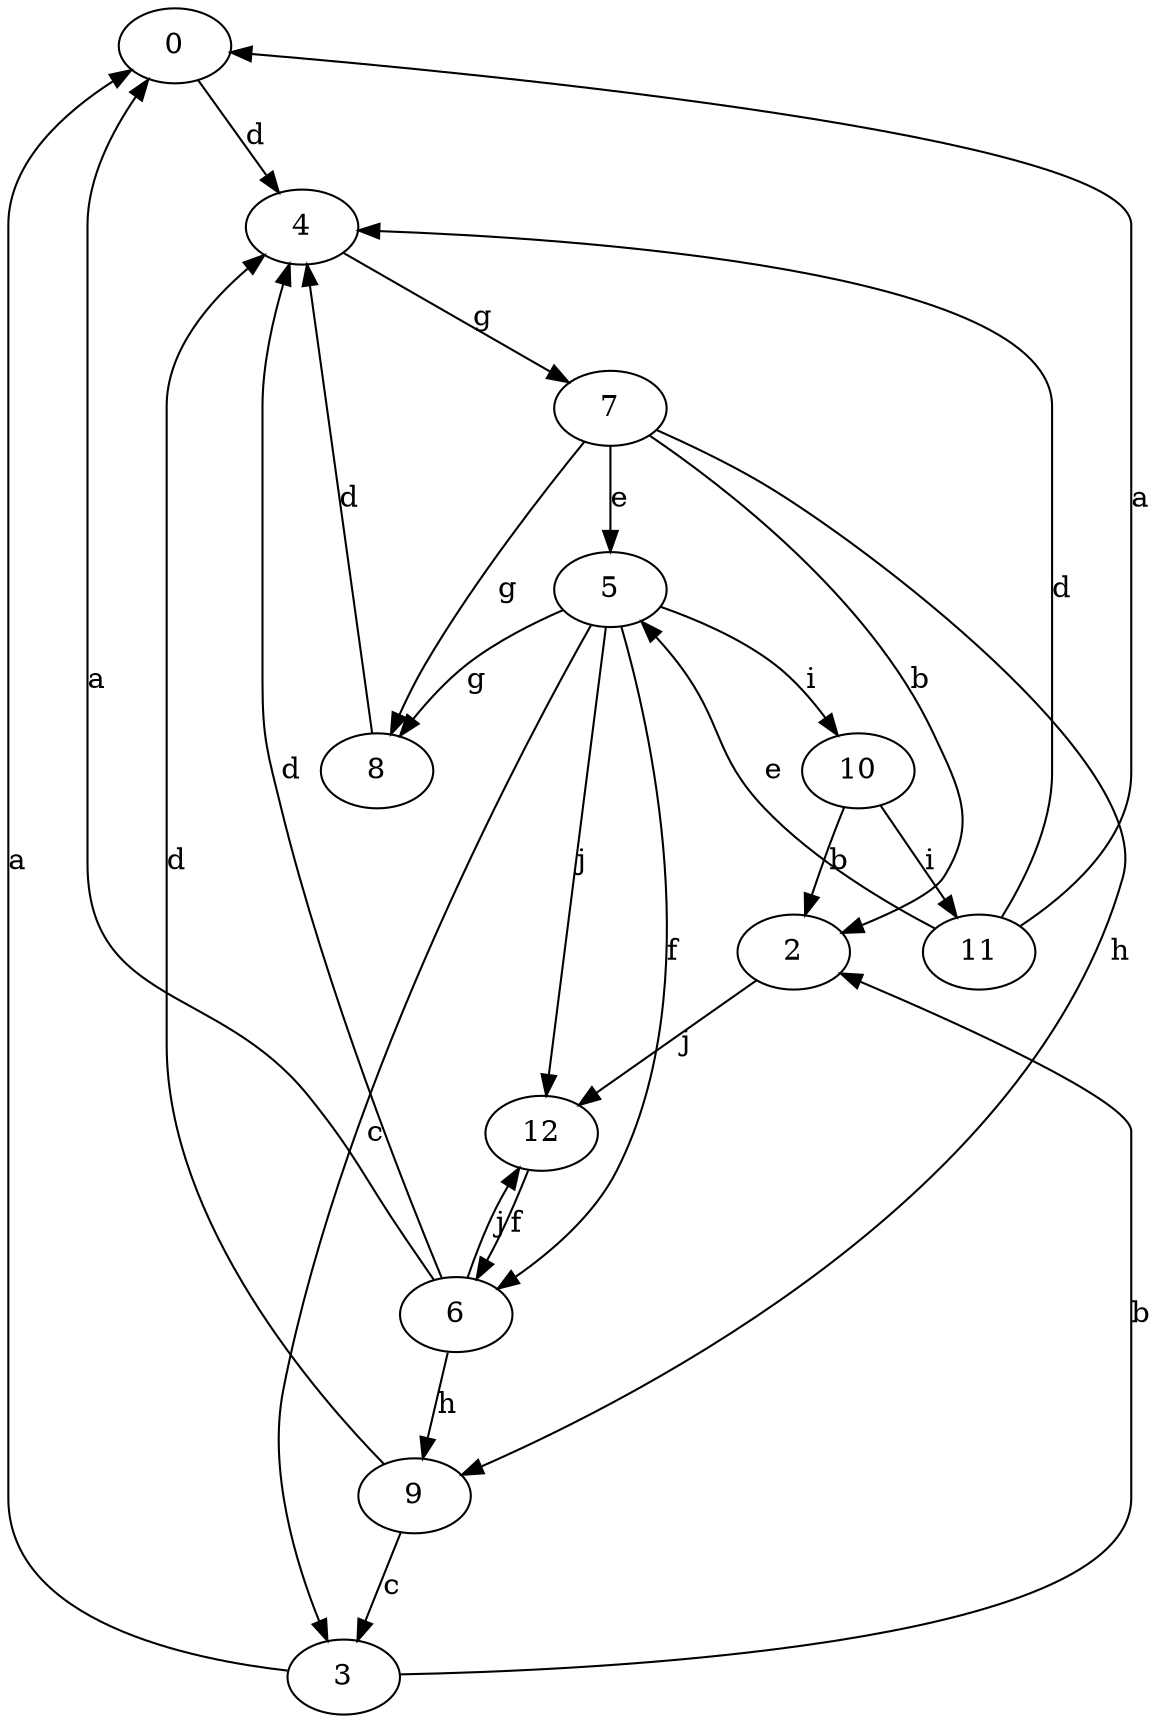 strict digraph  {
0;
2;
3;
4;
5;
6;
7;
8;
9;
10;
11;
12;
0 -> 4  [label=d];
2 -> 12  [label=j];
3 -> 0  [label=a];
3 -> 2  [label=b];
4 -> 7  [label=g];
5 -> 3  [label=c];
5 -> 6  [label=f];
5 -> 8  [label=g];
5 -> 10  [label=i];
5 -> 12  [label=j];
6 -> 0  [label=a];
6 -> 4  [label=d];
6 -> 9  [label=h];
6 -> 12  [label=j];
7 -> 2  [label=b];
7 -> 5  [label=e];
7 -> 8  [label=g];
7 -> 9  [label=h];
8 -> 4  [label=d];
9 -> 3  [label=c];
9 -> 4  [label=d];
10 -> 2  [label=b];
10 -> 11  [label=i];
11 -> 0  [label=a];
11 -> 4  [label=d];
11 -> 5  [label=e];
12 -> 6  [label=f];
}
